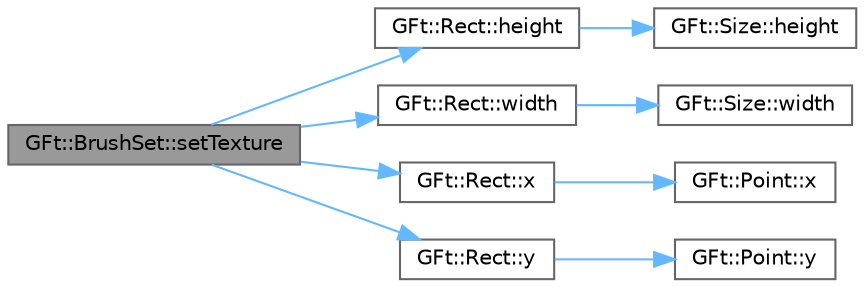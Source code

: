 digraph "GFt::BrushSet::setTexture"
{
 // LATEX_PDF_SIZE
  bgcolor="transparent";
  edge [fontname=Helvetica,fontsize=10,labelfontname=Helvetica,labelfontsize=10];
  node [fontname=Helvetica,fontsize=10,shape=box,height=0.2,width=0.4];
  rankdir="LR";
  Node1 [id="Node000001",label="GFt::BrushSet::setTexture",height=0.2,width=0.4,color="gray40", fillcolor="grey60", style="filled", fontcolor="black",tooltip="设置纹理画刷填充"];
  Node1 -> Node2 [id="edge1_Node000001_Node000002",color="steelblue1",style="solid",tooltip=" "];
  Node2 [id="Node000002",label="GFt::Rect::height",height=0.2,width=0.4,color="grey40", fillcolor="white", style="filled",URL="$class_g_ft_1_1_rect.html#a28abf0910c3ce58b24584ec97a3398f2",tooltip="矩形高度"];
  Node2 -> Node3 [id="edge2_Node000002_Node000003",color="steelblue1",style="solid",tooltip=" "];
  Node3 [id="Node000003",label="GFt::Size::height",height=0.2,width=0.4,color="grey40", fillcolor="white", style="filled",URL="$class_g_ft_1_1_size.html#abf07d76b19fc604f562c85df19eab0a2",tooltip="尺寸的高度"];
  Node1 -> Node4 [id="edge3_Node000001_Node000004",color="steelblue1",style="solid",tooltip=" "];
  Node4 [id="Node000004",label="GFt::Rect::width",height=0.2,width=0.4,color="grey40", fillcolor="white", style="filled",URL="$class_g_ft_1_1_rect.html#a54f1d736a9b2d603fd07ec2481fa02cc",tooltip="矩形宽度"];
  Node4 -> Node5 [id="edge4_Node000004_Node000005",color="steelblue1",style="solid",tooltip=" "];
  Node5 [id="Node000005",label="GFt::Size::width",height=0.2,width=0.4,color="grey40", fillcolor="white", style="filled",URL="$class_g_ft_1_1_size.html#ac0804a28c260282b6f64d620c7f609b7",tooltip="尺寸的宽度"];
  Node1 -> Node6 [id="edge5_Node000001_Node000006",color="steelblue1",style="solid",tooltip=" "];
  Node6 [id="Node000006",label="GFt::Rect::x",height=0.2,width=0.4,color="grey40", fillcolor="white", style="filled",URL="$class_g_ft_1_1_rect.html#a9ee4b2165c607188c652d62f96070f97",tooltip="矩形位置的 x 坐标"];
  Node6 -> Node7 [id="edge6_Node000006_Node000007",color="steelblue1",style="solid",tooltip=" "];
  Node7 [id="Node000007",label="GFt::Point::x",height=0.2,width=0.4,color="grey40", fillcolor="white", style="filled",URL="$class_g_ft_1_1_point.html#ae006f6e0a86f50614f486c1c0e9daba3",tooltip="点的 x 坐标"];
  Node1 -> Node8 [id="edge7_Node000001_Node000008",color="steelblue1",style="solid",tooltip=" "];
  Node8 [id="Node000008",label="GFt::Rect::y",height=0.2,width=0.4,color="grey40", fillcolor="white", style="filled",URL="$class_g_ft_1_1_rect.html#ac9917a92aa64ed53d619bb14fa0e2fa6",tooltip="矩形位置的 y 坐标"];
  Node8 -> Node9 [id="edge8_Node000008_Node000009",color="steelblue1",style="solid",tooltip=" "];
  Node9 [id="Node000009",label="GFt::Point::y",height=0.2,width=0.4,color="grey40", fillcolor="white", style="filled",URL="$class_g_ft_1_1_point.html#a4721af97bf9652e5065865bff1a5b82d",tooltip="点的 y 坐标"];
}
